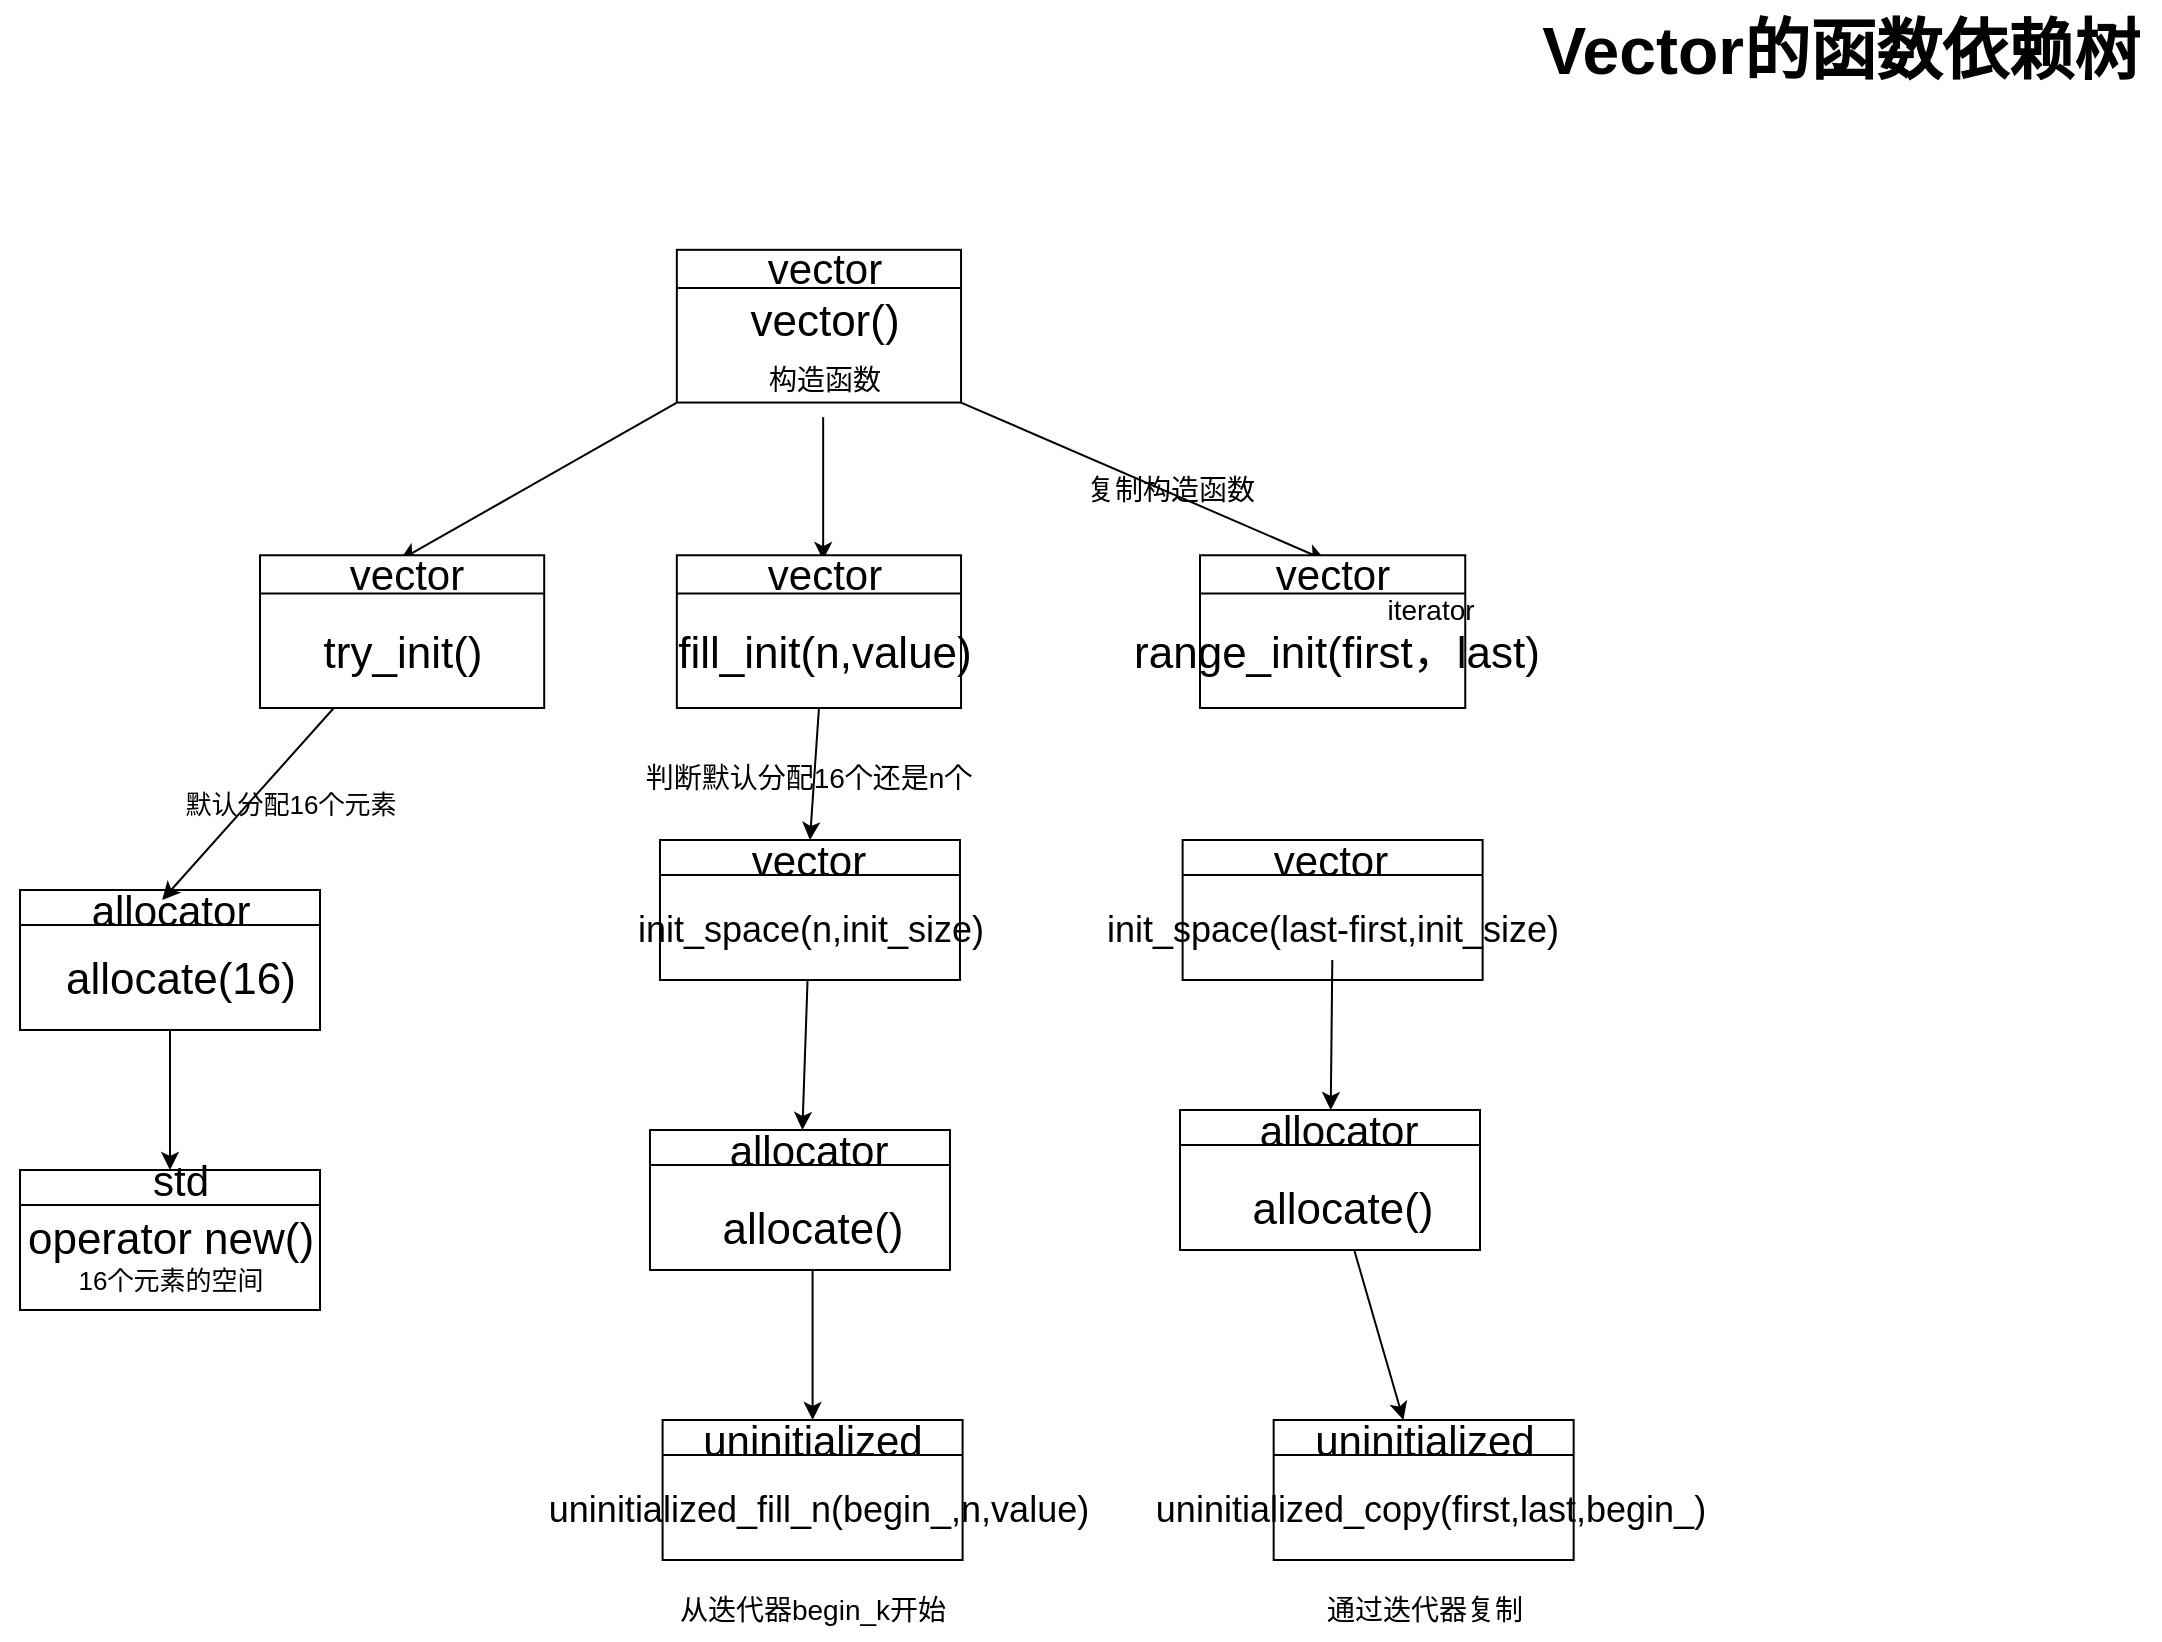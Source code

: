 <mxfile version="20.0.3" type="github">
  <diagram id="5O0yLtT9wuCutTgJq3IX" name="Page-1">
    <mxGraphModel dx="2582" dy="1887" grid="1" gridSize="10" guides="1" tooltips="1" connect="1" arrows="1" fold="1" page="1" pageScale="1" pageWidth="827" pageHeight="1169" math="0" shadow="0">
      <root>
        <mxCell id="0" />
        <mxCell id="1" parent="0" />
        <mxCell id="fPEBgVoWNt9VM2-r7Ox2-1" value="&lt;b&gt;&lt;font style=&quot;font-size: 33px;&quot;&gt;Vector的函数依赖树&lt;/font&gt;&lt;/b&gt;" style="text;html=1;align=center;verticalAlign=middle;resizable=0;points=[];autosize=1;strokeColor=none;fillColor=none;" vertex="1" parent="1">
          <mxGeometry x="230" y="50" width="320" height="50" as="geometry" />
        </mxCell>
        <mxCell id="fPEBgVoWNt9VM2-r7Ox2-19" value="" style="group;rotation=90;" vertex="1" connectable="0" parent="1">
          <mxGeometry x="-420" y="140" width="570" height="595" as="geometry" />
        </mxCell>
        <mxCell id="fPEBgVoWNt9VM2-r7Ox2-31" style="rounded=0;orthogonalLoop=1;jettySize=auto;html=1;exitX=0;exitY=1;exitDx=0;exitDy=0;entryX=0.461;entryY=0.332;entryDx=0;entryDy=0;entryPerimeter=0;fontSize=22;" edge="1" parent="fPEBgVoWNt9VM2-r7Ox2-19" source="fPEBgVoWNt9VM2-r7Ox2-2" target="fPEBgVoWNt9VM2-r7Ox2-10">
          <mxGeometry relative="1" as="geometry" />
        </mxCell>
        <mxCell id="fPEBgVoWNt9VM2-r7Ox2-2" value="" style="rounded=0;whiteSpace=wrap;html=1;fontSize=33;" vertex="1" parent="fPEBgVoWNt9VM2-r7Ox2-19">
          <mxGeometry x="228.421" y="34.909" width="142.105" height="76.364" as="geometry" />
        </mxCell>
        <mxCell id="fPEBgVoWNt9VM2-r7Ox2-3" value="" style="endArrow=none;html=1;rounded=0;fontSize=33;exitX=0;exitY=0.25;exitDx=0;exitDy=0;entryX=1;entryY=0.25;entryDx=0;entryDy=0;" edge="1" parent="fPEBgVoWNt9VM2-r7Ox2-19" source="fPEBgVoWNt9VM2-r7Ox2-2" target="fPEBgVoWNt9VM2-r7Ox2-2">
          <mxGeometry width="50" height="50" relative="1" as="geometry">
            <mxPoint x="380" y="307.636" as="sourcePoint" />
            <mxPoint x="427.368" y="253.091" as="targetPoint" />
            <Array as="points" />
          </mxGeometry>
        </mxCell>
        <mxCell id="fPEBgVoWNt9VM2-r7Ox2-4" value="vector" style="text;html=1;align=center;verticalAlign=middle;resizable=0;points=[];autosize=1;strokeColor=none;fillColor=none;fontSize=21;" vertex="1" parent="fPEBgVoWNt9VM2-r7Ox2-19">
          <mxGeometry x="261.579" y="24" width="80" height="40" as="geometry" />
        </mxCell>
        <mxCell id="fPEBgVoWNt9VM2-r7Ox2-32" style="edgeStyle=none;rounded=0;orthogonalLoop=1;jettySize=auto;html=1;entryX=0.5;entryY=0.332;entryDx=0;entryDy=0;entryPerimeter=0;fontSize=22;" edge="1" parent="fPEBgVoWNt9VM2-r7Ox2-19" source="fPEBgVoWNt9VM2-r7Ox2-5" target="fPEBgVoWNt9VM2-r7Ox2-15">
          <mxGeometry relative="1" as="geometry" />
        </mxCell>
        <mxCell id="fPEBgVoWNt9VM2-r7Ox2-5" value="&lt;font style=&quot;font-size: 14px;&quot;&gt;构造函数&lt;/font&gt;" style="text;html=1;align=center;verticalAlign=middle;resizable=0;points=[];autosize=1;strokeColor=none;fillColor=none;fontSize=19;" vertex="1" parent="fPEBgVoWNt9VM2-r7Ox2-19">
          <mxGeometry x="261.579" y="78.545" width="80" height="40" as="geometry" />
        </mxCell>
        <mxCell id="fPEBgVoWNt9VM2-r7Ox2-6" value="&lt;font style=&quot;font-size: 22px;&quot;&gt;vector()&lt;/font&gt;" style="text;html=1;align=center;verticalAlign=middle;resizable=0;points=[];autosize=1;strokeColor=none;fillColor=none;fontSize=14;" vertex="1" parent="fPEBgVoWNt9VM2-r7Ox2-19">
          <mxGeometry x="252.105" y="51.273" width="100" height="40" as="geometry" />
        </mxCell>
        <mxCell id="fPEBgVoWNt9VM2-r7Ox2-8" value="" style="rounded=0;whiteSpace=wrap;html=1;fontSize=33;" vertex="1" parent="fPEBgVoWNt9VM2-r7Ox2-19">
          <mxGeometry x="20" y="187.636" width="142.105" height="76.364" as="geometry" />
        </mxCell>
        <mxCell id="fPEBgVoWNt9VM2-r7Ox2-9" value="" style="endArrow=none;html=1;rounded=0;fontSize=33;exitX=0;exitY=0.25;exitDx=0;exitDy=0;entryX=1;entryY=0.25;entryDx=0;entryDy=0;" edge="1" parent="fPEBgVoWNt9VM2-r7Ox2-19" source="fPEBgVoWNt9VM2-r7Ox2-8" target="fPEBgVoWNt9VM2-r7Ox2-8">
          <mxGeometry width="50" height="50" relative="1" as="geometry">
            <mxPoint x="171.579" y="460.364" as="sourcePoint" />
            <mxPoint x="218.947" y="405.818" as="targetPoint" />
            <Array as="points" />
          </mxGeometry>
        </mxCell>
        <mxCell id="fPEBgVoWNt9VM2-r7Ox2-10" value="vector" style="text;html=1;align=center;verticalAlign=middle;resizable=0;points=[];autosize=1;strokeColor=none;fillColor=none;fontSize=21;" vertex="1" parent="fPEBgVoWNt9VM2-r7Ox2-19">
          <mxGeometry x="53.158" y="176.727" width="80" height="40" as="geometry" />
        </mxCell>
        <mxCell id="fPEBgVoWNt9VM2-r7Ox2-55" style="edgeStyle=none;rounded=0;orthogonalLoop=1;jettySize=auto;html=1;exitX=0.5;exitY=1;exitDx=0;exitDy=0;fontSize=18;endArrow=classic;endFill=1;entryX=0.5;entryY=0;entryDx=0;entryDy=0;" edge="1" parent="fPEBgVoWNt9VM2-r7Ox2-19" source="fPEBgVoWNt9VM2-r7Ox2-13" target="fPEBgVoWNt9VM2-r7Ox2-42">
          <mxGeometry relative="1" as="geometry">
            <mxPoint x="380" y="330" as="targetPoint" />
          </mxGeometry>
        </mxCell>
        <mxCell id="fPEBgVoWNt9VM2-r7Ox2-13" value="" style="rounded=0;whiteSpace=wrap;html=1;fontSize=33;" vertex="1" parent="fPEBgVoWNt9VM2-r7Ox2-19">
          <mxGeometry x="228.421" y="187.636" width="142.105" height="76.364" as="geometry" />
        </mxCell>
        <mxCell id="fPEBgVoWNt9VM2-r7Ox2-14" value="" style="endArrow=none;html=1;rounded=0;fontSize=33;exitX=0;exitY=0.25;exitDx=0;exitDy=0;entryX=1;entryY=0.25;entryDx=0;entryDy=0;" edge="1" parent="fPEBgVoWNt9VM2-r7Ox2-19" source="fPEBgVoWNt9VM2-r7Ox2-13" target="fPEBgVoWNt9VM2-r7Ox2-13">
          <mxGeometry width="50" height="50" relative="1" as="geometry">
            <mxPoint x="380" y="460.364" as="sourcePoint" />
            <mxPoint x="427.368" y="405.818" as="targetPoint" />
            <Array as="points" />
          </mxGeometry>
        </mxCell>
        <mxCell id="fPEBgVoWNt9VM2-r7Ox2-15" value="vector" style="text;html=1;align=center;verticalAlign=middle;resizable=0;points=[];autosize=1;strokeColor=none;fillColor=none;fontSize=21;" vertex="1" parent="fPEBgVoWNt9VM2-r7Ox2-19">
          <mxGeometry x="261.579" y="176.727" width="80" height="40" as="geometry" />
        </mxCell>
        <mxCell id="fPEBgVoWNt9VM2-r7Ox2-20" value="try_init()" style="text;html=1;align=center;verticalAlign=middle;resizable=0;points=[];autosize=1;strokeColor=none;fillColor=none;fontSize=22;" vertex="1" parent="fPEBgVoWNt9VM2-r7Ox2-19">
          <mxGeometry x="41.05" y="216.73" width="100" height="40" as="geometry" />
        </mxCell>
        <mxCell id="fPEBgVoWNt9VM2-r7Ox2-21" value="fill_init(n,value)" style="text;html=1;align=center;verticalAlign=middle;resizable=0;points=[];autosize=1;strokeColor=none;fillColor=none;fontSize=22;" vertex="1" parent="fPEBgVoWNt9VM2-r7Ox2-19">
          <mxGeometry x="216.58" y="216.73" width="170" height="40" as="geometry" />
        </mxCell>
        <mxCell id="fPEBgVoWNt9VM2-r7Ox2-51" style="edgeStyle=none;rounded=0;orthogonalLoop=1;jettySize=auto;html=1;fontSize=18;" edge="1" parent="fPEBgVoWNt9VM2-r7Ox2-19" source="fPEBgVoWNt9VM2-r7Ox2-42" target="fPEBgVoWNt9VM2-r7Ox2-47">
          <mxGeometry relative="1" as="geometry" />
        </mxCell>
        <mxCell id="fPEBgVoWNt9VM2-r7Ox2-42" value="" style="rounded=0;whiteSpace=wrap;html=1;fontSize=33;" vertex="1" parent="fPEBgVoWNt9VM2-r7Ox2-19">
          <mxGeometry x="219.99" y="330" width="150" height="70" as="geometry" />
        </mxCell>
        <mxCell id="fPEBgVoWNt9VM2-r7Ox2-43" value="" style="endArrow=none;html=1;rounded=0;fontSize=33;exitX=0;exitY=0.25;exitDx=0;exitDy=0;entryX=1;entryY=0.25;entryDx=0;entryDy=0;" edge="1" parent="fPEBgVoWNt9VM2-r7Ox2-19" source="fPEBgVoWNt9VM2-r7Ox2-42" target="fPEBgVoWNt9VM2-r7Ox2-42">
          <mxGeometry width="50" height="50" relative="1" as="geometry">
            <mxPoint x="379.99" y="580" as="sourcePoint" />
            <mxPoint x="429.99" y="530" as="targetPoint" />
            <Array as="points" />
          </mxGeometry>
        </mxCell>
        <mxCell id="fPEBgVoWNt9VM2-r7Ox2-44" value="vector" style="text;html=1;align=center;verticalAlign=middle;resizable=0;points=[];autosize=1;strokeColor=none;fillColor=none;fontSize=21;" vertex="1" parent="fPEBgVoWNt9VM2-r7Ox2-19">
          <mxGeometry x="253.99" y="320" width="80" height="40" as="geometry" />
        </mxCell>
        <mxCell id="fPEBgVoWNt9VM2-r7Ox2-45" value="&lt;font style=&quot;font-size: 18px;&quot;&gt;init_space(n,init_size)&lt;/font&gt;" style="text;html=1;align=center;verticalAlign=middle;resizable=0;points=[];autosize=1;strokeColor=none;fillColor=none;fontSize=13;" vertex="1" parent="fPEBgVoWNt9VM2-r7Ox2-19">
          <mxGeometry x="194.99" y="360" width="200" height="30" as="geometry" />
        </mxCell>
        <mxCell id="fPEBgVoWNt9VM2-r7Ox2-47" value="" style="rounded=0;whiteSpace=wrap;html=1;fontSize=33;" vertex="1" parent="fPEBgVoWNt9VM2-r7Ox2-19">
          <mxGeometry x="214.99" y="475" width="150" height="70" as="geometry" />
        </mxCell>
        <mxCell id="fPEBgVoWNt9VM2-r7Ox2-48" value="" style="endArrow=none;html=1;rounded=0;fontSize=33;exitX=0;exitY=0.25;exitDx=0;exitDy=0;entryX=1;entryY=0.25;entryDx=0;entryDy=0;" edge="1" parent="fPEBgVoWNt9VM2-r7Ox2-19" source="fPEBgVoWNt9VM2-r7Ox2-47" target="fPEBgVoWNt9VM2-r7Ox2-47">
          <mxGeometry width="50" height="50" relative="1" as="geometry">
            <mxPoint x="376.3" y="730" as="sourcePoint" />
            <mxPoint x="426.3" y="680" as="targetPoint" />
            <Array as="points" />
          </mxGeometry>
        </mxCell>
        <mxCell id="fPEBgVoWNt9VM2-r7Ox2-49" value="allocator" style="text;html=1;align=center;verticalAlign=middle;resizable=0;points=[];autosize=1;strokeColor=none;fillColor=none;fontSize=21;" vertex="1" parent="fPEBgVoWNt9VM2-r7Ox2-19">
          <mxGeometry x="243.99" y="465" width="100" height="40" as="geometry" />
        </mxCell>
        <mxCell id="fPEBgVoWNt9VM2-r7Ox2-50" value="allocate()" style="text;html=1;align=center;verticalAlign=middle;resizable=0;points=[];autosize=1;strokeColor=none;fillColor=none;fontSize=22;" vertex="1" parent="fPEBgVoWNt9VM2-r7Ox2-19">
          <mxGeometry x="241.3" y="505" width="110" height="40" as="geometry" />
        </mxCell>
        <mxCell id="fPEBgVoWNt9VM2-r7Ox2-23" value="" style="rounded=0;whiteSpace=wrap;html=1;fontSize=33;" vertex="1" parent="fPEBgVoWNt9VM2-r7Ox2-19">
          <mxGeometry x="-100" y="355" width="150" height="70" as="geometry" />
        </mxCell>
        <mxCell id="fPEBgVoWNt9VM2-r7Ox2-24" value="" style="endArrow=none;html=1;rounded=0;fontSize=33;exitX=0;exitY=0.25;exitDx=0;exitDy=0;entryX=1;entryY=0.25;entryDx=0;entryDy=0;" edge="1" parent="fPEBgVoWNt9VM2-r7Ox2-19" source="fPEBgVoWNt9VM2-r7Ox2-23" target="fPEBgVoWNt9VM2-r7Ox2-23">
          <mxGeometry width="50" height="50" relative="1" as="geometry">
            <mxPoint x="60" y="605" as="sourcePoint" />
            <mxPoint x="110" y="555" as="targetPoint" />
            <Array as="points" />
          </mxGeometry>
        </mxCell>
        <mxCell id="fPEBgVoWNt9VM2-r7Ox2-25" value="allocator" style="text;html=1;align=center;verticalAlign=middle;resizable=0;points=[];autosize=1;strokeColor=none;fillColor=none;fontSize=21;" vertex="1" parent="fPEBgVoWNt9VM2-r7Ox2-19">
          <mxGeometry x="-75" y="345" width="100" height="40" as="geometry" />
        </mxCell>
        <mxCell id="fPEBgVoWNt9VM2-r7Ox2-34" style="edgeStyle=none;rounded=0;orthogonalLoop=1;jettySize=auto;html=1;entryX=0.461;entryY=0.375;entryDx=0;entryDy=0;entryPerimeter=0;fontSize=22;" edge="1" parent="fPEBgVoWNt9VM2-r7Ox2-19" source="fPEBgVoWNt9VM2-r7Ox2-8" target="fPEBgVoWNt9VM2-r7Ox2-25">
          <mxGeometry relative="1" as="geometry" />
        </mxCell>
        <mxCell id="fPEBgVoWNt9VM2-r7Ox2-26" value="allocate(16)" style="text;html=1;align=center;verticalAlign=middle;resizable=0;points=[];autosize=1;strokeColor=none;fillColor=none;fontSize=22;" vertex="1" parent="fPEBgVoWNt9VM2-r7Ox2-19">
          <mxGeometry x="-90" y="380" width="140" height="40" as="geometry" />
        </mxCell>
        <mxCell id="fPEBgVoWNt9VM2-r7Ox2-27" value="" style="rounded=0;whiteSpace=wrap;html=1;fontSize=33;" vertex="1" parent="fPEBgVoWNt9VM2-r7Ox2-19">
          <mxGeometry x="-100" y="495" width="150" height="70" as="geometry" />
        </mxCell>
        <mxCell id="fPEBgVoWNt9VM2-r7Ox2-28" value="" style="endArrow=none;html=1;rounded=0;fontSize=33;exitX=0;exitY=0.25;exitDx=0;exitDy=0;entryX=1;entryY=0.25;entryDx=0;entryDy=0;" edge="1" parent="fPEBgVoWNt9VM2-r7Ox2-19" source="fPEBgVoWNt9VM2-r7Ox2-27" target="fPEBgVoWNt9VM2-r7Ox2-27">
          <mxGeometry width="50" height="50" relative="1" as="geometry">
            <mxPoint x="60.0" y="740" as="sourcePoint" />
            <mxPoint x="110.0" y="690" as="targetPoint" />
            <Array as="points" />
          </mxGeometry>
        </mxCell>
        <mxCell id="fPEBgVoWNt9VM2-r7Ox2-29" value="std" style="text;html=1;align=center;verticalAlign=middle;resizable=0;points=[];autosize=1;strokeColor=none;fillColor=none;fontSize=21;" vertex="1" parent="fPEBgVoWNt9VM2-r7Ox2-19">
          <mxGeometry x="-45" y="480" width="50" height="40" as="geometry" />
        </mxCell>
        <mxCell id="fPEBgVoWNt9VM2-r7Ox2-30" value="operator new()" style="text;html=1;align=center;verticalAlign=middle;resizable=0;points=[];autosize=1;strokeColor=none;fillColor=none;fontSize=22;" vertex="1" parent="fPEBgVoWNt9VM2-r7Ox2-19">
          <mxGeometry x="-110" y="510" width="170" height="40" as="geometry" />
        </mxCell>
        <mxCell id="fPEBgVoWNt9VM2-r7Ox2-37" style="edgeStyle=none;rounded=0;orthogonalLoop=1;jettySize=auto;html=1;entryX=0.5;entryY=0;entryDx=0;entryDy=0;fontSize=22;" edge="1" parent="fPEBgVoWNt9VM2-r7Ox2-19" source="fPEBgVoWNt9VM2-r7Ox2-23" target="fPEBgVoWNt9VM2-r7Ox2-27">
          <mxGeometry relative="1" as="geometry" />
        </mxCell>
        <mxCell id="fPEBgVoWNt9VM2-r7Ox2-38" value="&lt;font style=&quot;font-size: 13px;&quot;&gt;默认分配16个元素&lt;/font&gt;" style="text;html=1;align=center;verticalAlign=middle;resizable=0;points=[];autosize=1;strokeColor=none;fillColor=none;fontSize=22;" vertex="1" parent="fPEBgVoWNt9VM2-r7Ox2-19">
          <mxGeometry x="-30" y="290" width="130" height="40" as="geometry" />
        </mxCell>
        <mxCell id="fPEBgVoWNt9VM2-r7Ox2-64" value="&lt;font style=&quot;font-size: 14px;&quot;&gt;判断默认分配16个还是n个&lt;/font&gt;" style="text;html=1;align=center;verticalAlign=middle;resizable=0;points=[];autosize=1;strokeColor=none;fillColor=none;fontSize=18;" vertex="1" parent="fPEBgVoWNt9VM2-r7Ox2-19">
          <mxGeometry x="198.99" y="282.5" width="190" height="30" as="geometry" />
        </mxCell>
        <mxCell id="fPEBgVoWNt9VM2-r7Ox2-66" value="复制构造函数" style="text;html=1;align=center;verticalAlign=middle;resizable=0;points=[];autosize=1;strokeColor=none;fillColor=none;fontSize=14;" vertex="1" parent="fPEBgVoWNt9VM2-r7Ox2-19">
          <mxGeometry x="420" y="140" width="110" height="30" as="geometry" />
        </mxCell>
        <mxCell id="fPEBgVoWNt9VM2-r7Ox2-33" style="edgeStyle=none;rounded=0;orthogonalLoop=1;jettySize=auto;html=1;exitX=1;exitY=1;exitDx=0;exitDy=0;entryX=0.454;entryY=0.332;entryDx=0;entryDy=0;entryPerimeter=0;fontSize=22;" edge="1" parent="1" source="fPEBgVoWNt9VM2-r7Ox2-2" target="fPEBgVoWNt9VM2-r7Ox2-18">
          <mxGeometry relative="1" as="geometry" />
        </mxCell>
        <mxCell id="fPEBgVoWNt9VM2-r7Ox2-41" value="16个元素的空间" style="text;html=1;align=center;verticalAlign=middle;resizable=0;points=[];autosize=1;strokeColor=none;fillColor=none;fontSize=13;" vertex="1" parent="1">
          <mxGeometry x="-505" y="675" width="120" height="30" as="geometry" />
        </mxCell>
        <mxCell id="fPEBgVoWNt9VM2-r7Ox2-56" value="" style="rounded=0;whiteSpace=wrap;html=1;fontSize=33;" vertex="1" parent="1">
          <mxGeometry x="-198.7" y="760" width="150" height="70" as="geometry" />
        </mxCell>
        <mxCell id="fPEBgVoWNt9VM2-r7Ox2-57" value="" style="endArrow=none;html=1;rounded=0;fontSize=33;exitX=0;exitY=0.25;exitDx=0;exitDy=0;entryX=1;entryY=0.25;entryDx=0;entryDy=0;" edge="1" parent="1" source="fPEBgVoWNt9VM2-r7Ox2-56" target="fPEBgVoWNt9VM2-r7Ox2-56">
          <mxGeometry width="50" height="50" relative="1" as="geometry">
            <mxPoint x="-115.01" y="800" as="sourcePoint" />
            <mxPoint x="-65.01" y="750" as="targetPoint" />
            <Array as="points" />
          </mxGeometry>
        </mxCell>
        <mxCell id="fPEBgVoWNt9VM2-r7Ox2-58" value="uninitialized" style="text;html=1;align=center;verticalAlign=middle;resizable=0;points=[];autosize=1;strokeColor=none;fillColor=none;fontSize=21;" vertex="1" parent="1">
          <mxGeometry x="-188.7" y="750" width="130" height="40" as="geometry" />
        </mxCell>
        <mxCell id="fPEBgVoWNt9VM2-r7Ox2-60" value="uninitialized_fill_n(begin_,n,value)" style="text;html=1;align=center;verticalAlign=middle;resizable=0;points=[];autosize=1;strokeColor=none;fillColor=none;fontSize=18;" vertex="1" parent="1">
          <mxGeometry x="-265.53" y="790" width="290" height="30" as="geometry" />
        </mxCell>
        <mxCell id="fPEBgVoWNt9VM2-r7Ox2-62" style="edgeStyle=none;rounded=0;orthogonalLoop=1;jettySize=auto;html=1;entryX=0.5;entryY=0;entryDx=0;entryDy=0;fontSize=18;endArrow=classic;endFill=1;" edge="1" parent="1" source="fPEBgVoWNt9VM2-r7Ox2-50" target="fPEBgVoWNt9VM2-r7Ox2-56">
          <mxGeometry relative="1" as="geometry" />
        </mxCell>
        <mxCell id="fPEBgVoWNt9VM2-r7Ox2-65" value="从迭代器begin_k开始" style="text;html=1;align=center;verticalAlign=middle;resizable=0;points=[];autosize=1;strokeColor=none;fillColor=none;fontSize=14;" vertex="1" parent="1">
          <mxGeometry x="-203.7" y="840" width="160" height="30" as="geometry" />
        </mxCell>
        <mxCell id="fPEBgVoWNt9VM2-r7Ox2-16" value="" style="rounded=0;whiteSpace=wrap;html=1;fontSize=33;" vertex="1" parent="1">
          <mxGeometry x="69.998" y="327.636" width="132.632" height="76.364" as="geometry" />
        </mxCell>
        <mxCell id="fPEBgVoWNt9VM2-r7Ox2-17" value="" style="endArrow=none;html=1;rounded=0;fontSize=33;exitX=0;exitY=0.25;exitDx=0;exitDy=0;entryX=1;entryY=0.25;entryDx=0;entryDy=0;" edge="1" parent="1" source="fPEBgVoWNt9VM2-r7Ox2-16" target="fPEBgVoWNt9VM2-r7Ox2-16">
          <mxGeometry width="50" height="50" relative="1" as="geometry">
            <mxPoint x="221.577" y="600.364" as="sourcePoint" />
            <mxPoint x="268.946" y="545.818" as="targetPoint" />
            <Array as="points" />
          </mxGeometry>
        </mxCell>
        <mxCell id="fPEBgVoWNt9VM2-r7Ox2-18" value="vector" style="text;html=1;align=center;verticalAlign=middle;resizable=0;points=[];autosize=1;strokeColor=none;fillColor=none;fontSize=21;" vertex="1" parent="1">
          <mxGeometry x="96.316" y="316.727" width="80" height="40" as="geometry" />
        </mxCell>
        <mxCell id="fPEBgVoWNt9VM2-r7Ox2-22" value="range_init(first，last)" style="text;html=1;align=center;verticalAlign=middle;resizable=0;points=[];autosize=1;strokeColor=none;fillColor=none;fontSize=22;" vertex="1" parent="1">
          <mxGeometry x="22.63" y="356.73" width="230" height="40" as="geometry" />
        </mxCell>
        <mxCell id="fPEBgVoWNt9VM2-r7Ox2-67" value="iterator" style="text;html=1;align=center;verticalAlign=middle;resizable=0;points=[];autosize=1;strokeColor=none;fillColor=none;fontSize=14;" vertex="1" parent="1">
          <mxGeometry x="150" y="340" width="70" height="30" as="geometry" />
        </mxCell>
        <mxCell id="fPEBgVoWNt9VM2-r7Ox2-68" value="" style="rounded=0;whiteSpace=wrap;html=1;fontSize=33;" vertex="1" parent="1">
          <mxGeometry x="61.31" y="470" width="150" height="70" as="geometry" />
        </mxCell>
        <mxCell id="fPEBgVoWNt9VM2-r7Ox2-69" value="" style="endArrow=none;html=1;rounded=0;fontSize=33;exitX=0;exitY=0.25;exitDx=0;exitDy=0;entryX=1;entryY=0.25;entryDx=0;entryDy=0;" edge="1" parent="1" source="fPEBgVoWNt9VM2-r7Ox2-68" target="fPEBgVoWNt9VM2-r7Ox2-68">
          <mxGeometry width="50" height="50" relative="1" as="geometry">
            <mxPoint x="151.31" y="550" as="sourcePoint" />
            <mxPoint x="201.31" y="500" as="targetPoint" />
            <Array as="points" />
          </mxGeometry>
        </mxCell>
        <mxCell id="fPEBgVoWNt9VM2-r7Ox2-70" value="vector" style="text;html=1;align=center;verticalAlign=middle;resizable=0;points=[];autosize=1;strokeColor=none;fillColor=none;fontSize=21;" vertex="1" parent="1">
          <mxGeometry x="95.31" y="460" width="80" height="40" as="geometry" />
        </mxCell>
        <mxCell id="fPEBgVoWNt9VM2-r7Ox2-81" style="edgeStyle=none;rounded=0;orthogonalLoop=1;jettySize=auto;html=1;fontSize=14;endArrow=classic;endFill=1;" edge="1" parent="1" source="fPEBgVoWNt9VM2-r7Ox2-71" target="fPEBgVoWNt9VM2-r7Ox2-72">
          <mxGeometry relative="1" as="geometry" />
        </mxCell>
        <mxCell id="fPEBgVoWNt9VM2-r7Ox2-71" value="&lt;font style=&quot;font-size: 18px;&quot;&gt;init_space(last-first,init_size)&lt;/font&gt;" style="text;html=1;align=center;verticalAlign=middle;resizable=0;points=[];autosize=1;strokeColor=none;fillColor=none;fontSize=13;" vertex="1" parent="1">
          <mxGeometry x="11.31" y="500" width="250" height="30" as="geometry" />
        </mxCell>
        <mxCell id="fPEBgVoWNt9VM2-r7Ox2-72" value="" style="rounded=0;whiteSpace=wrap;html=1;fontSize=33;" vertex="1" parent="1">
          <mxGeometry x="60" y="605" width="150" height="70" as="geometry" />
        </mxCell>
        <mxCell id="fPEBgVoWNt9VM2-r7Ox2-73" value="" style="endArrow=none;html=1;rounded=0;fontSize=33;exitX=0;exitY=0.25;exitDx=0;exitDy=0;entryX=1;entryY=0.25;entryDx=0;entryDy=0;" edge="1" parent="1" source="fPEBgVoWNt9VM2-r7Ox2-72" target="fPEBgVoWNt9VM2-r7Ox2-72">
          <mxGeometry width="50" height="50" relative="1" as="geometry">
            <mxPoint x="151.31" y="690" as="sourcePoint" />
            <mxPoint x="201.31" y="640" as="targetPoint" />
            <Array as="points" />
          </mxGeometry>
        </mxCell>
        <mxCell id="fPEBgVoWNt9VM2-r7Ox2-74" value="allocator" style="text;html=1;align=center;verticalAlign=middle;resizable=0;points=[];autosize=1;strokeColor=none;fillColor=none;fontSize=21;" vertex="1" parent="1">
          <mxGeometry x="89" y="595" width="100" height="40" as="geometry" />
        </mxCell>
        <mxCell id="fPEBgVoWNt9VM2-r7Ox2-82" style="edgeStyle=none;rounded=0;orthogonalLoop=1;jettySize=auto;html=1;fontSize=14;endArrow=classic;endFill=1;" edge="1" parent="1" source="fPEBgVoWNt9VM2-r7Ox2-75" target="fPEBgVoWNt9VM2-r7Ox2-76">
          <mxGeometry relative="1" as="geometry" />
        </mxCell>
        <mxCell id="fPEBgVoWNt9VM2-r7Ox2-75" value="allocate()" style="text;html=1;align=center;verticalAlign=middle;resizable=0;points=[];autosize=1;strokeColor=none;fillColor=none;fontSize=22;" vertex="1" parent="1">
          <mxGeometry x="86.31" y="635" width="110" height="40" as="geometry" />
        </mxCell>
        <mxCell id="fPEBgVoWNt9VM2-r7Ox2-76" value="" style="rounded=0;whiteSpace=wrap;html=1;fontSize=33;" vertex="1" parent="1">
          <mxGeometry x="106.83" y="760" width="150" height="70" as="geometry" />
        </mxCell>
        <mxCell id="fPEBgVoWNt9VM2-r7Ox2-77" value="" style="endArrow=none;html=1;rounded=0;fontSize=33;exitX=0;exitY=0.25;exitDx=0;exitDy=0;entryX=1;entryY=0.25;entryDx=0;entryDy=0;" edge="1" parent="1" source="fPEBgVoWNt9VM2-r7Ox2-76" target="fPEBgVoWNt9VM2-r7Ox2-76">
          <mxGeometry width="50" height="50" relative="1" as="geometry">
            <mxPoint x="190.52" y="800" as="sourcePoint" />
            <mxPoint x="240.52" y="750" as="targetPoint" />
            <Array as="points" />
          </mxGeometry>
        </mxCell>
        <mxCell id="fPEBgVoWNt9VM2-r7Ox2-78" value="uninitialized" style="text;html=1;align=center;verticalAlign=middle;resizable=0;points=[];autosize=1;strokeColor=none;fillColor=none;fontSize=21;" vertex="1" parent="1">
          <mxGeometry x="116.83" y="750" width="130" height="40" as="geometry" />
        </mxCell>
        <mxCell id="fPEBgVoWNt9VM2-r7Ox2-79" value="uninitialized_copy(first,last,begin_)" style="text;html=1;align=center;verticalAlign=middle;resizable=0;points=[];autosize=1;strokeColor=none;fillColor=none;fontSize=18;" vertex="1" parent="1">
          <mxGeometry x="35" y="790" width="300" height="30" as="geometry" />
        </mxCell>
        <mxCell id="fPEBgVoWNt9VM2-r7Ox2-80" value="通过迭代器复制" style="text;html=1;align=center;verticalAlign=middle;resizable=0;points=[];autosize=1;strokeColor=none;fillColor=none;fontSize=14;" vertex="1" parent="1">
          <mxGeometry x="121.83" y="840" width="120" height="30" as="geometry" />
        </mxCell>
      </root>
    </mxGraphModel>
  </diagram>
</mxfile>
